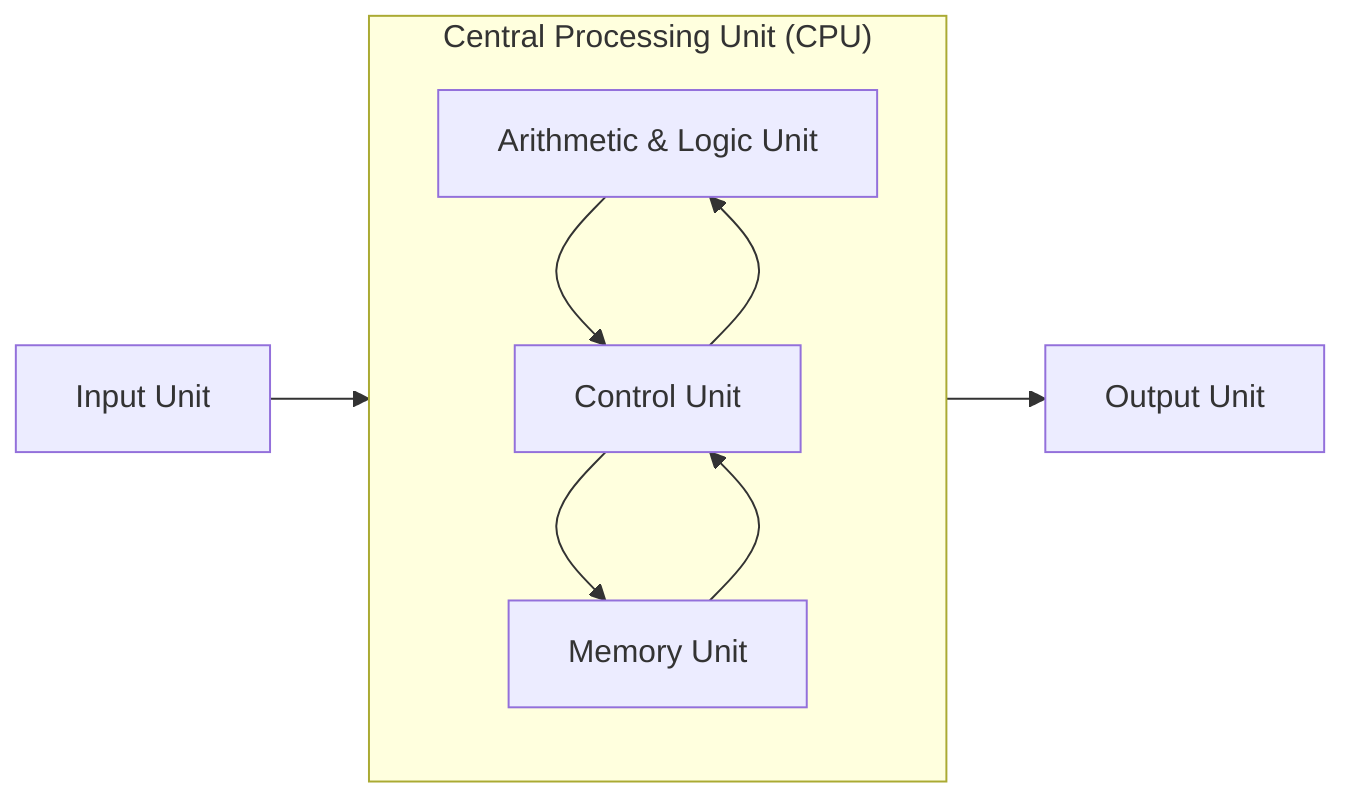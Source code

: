 flowchart LR
    subgraph CPU["Central Processing Unit (CPU)"]
        direction TB
        ArithmeticUnit["Arithmetic & Logic Unit"]
        ControlUnit["Control Unit"]
        MemoryUnit["Memory Unit"]
        
        ArithmeticUnit-->ControlUnit-->ArithmeticUnit
        MemoryUnit-->ControlUnit-->MemoryUnit
    end
    InputUnit["Input Unit"]-->CPU 
    CPU-->OutputUnit["Output Unit"]